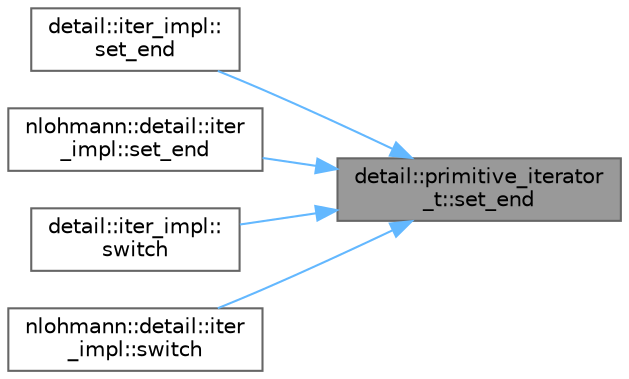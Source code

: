digraph "detail::primitive_iterator_t::set_end"
{
 // LATEX_PDF_SIZE
  bgcolor="transparent";
  edge [fontname=Helvetica,fontsize=10,labelfontname=Helvetica,labelfontsize=10];
  node [fontname=Helvetica,fontsize=10,shape=box,height=0.2,width=0.4];
  rankdir="RL";
  Node1 [id="Node000001",label="detail::primitive_iterator\l_t::set_end",height=0.2,width=0.4,color="gray40", fillcolor="grey60", style="filled", fontcolor="black",tooltip="set iterator to a defined past the end"];
  Node1 -> Node2 [id="edge1_Node000001_Node000002",dir="back",color="steelblue1",style="solid",tooltip=" "];
  Node2 [id="Node000002",label="detail::iter_impl::\lset_end",height=0.2,width=0.4,color="grey40", fillcolor="white", style="filled",URL="$classdetail_1_1iter__impl.html#afc94db3b8f35616347c25fae68e09509",tooltip="set the iterator past the last value"];
  Node1 -> Node3 [id="edge2_Node000001_Node000003",dir="back",color="steelblue1",style="solid",tooltip=" "];
  Node3 [id="Node000003",label="nlohmann::detail::iter\l_impl::set_end",height=0.2,width=0.4,color="grey40", fillcolor="white", style="filled",URL="$classnlohmann_1_1detail_1_1iter__impl.html#a23e50ad4c13aa62d9ac7f60a123823ee",tooltip="set the iterator past the last value"];
  Node1 -> Node4 [id="edge3_Node000001_Node000004",dir="back",color="steelblue1",style="solid",tooltip=" "];
  Node4 [id="Node000004",label="detail::iter_impl::\lswitch",height=0.2,width=0.4,color="grey40", fillcolor="white", style="filled",URL="$classdetail_1_1iter__impl.html#ab3a9cbf054745890847c27896f636ecc",tooltip=" "];
  Node1 -> Node5 [id="edge4_Node000001_Node000005",dir="back",color="steelblue1",style="solid",tooltip=" "];
  Node5 [id="Node000005",label="nlohmann::detail::iter\l_impl::switch",height=0.2,width=0.4,color="grey40", fillcolor="white", style="filled",URL="$classnlohmann_1_1detail_1_1iter__impl.html#abc2f80067020fae59d7fbccf39f1547a",tooltip=" "];
}

